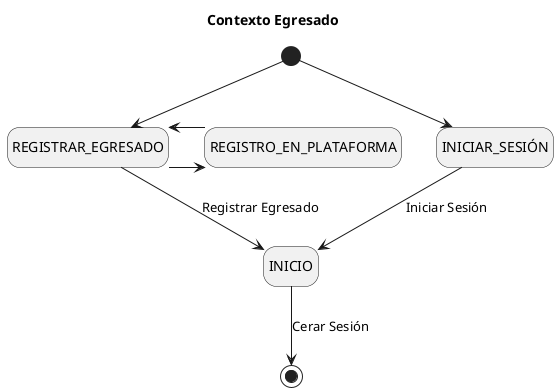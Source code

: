 @startuml Contexto
title Contexto Egresado

skinparam {
    NoteBackgroundColor #whiteSmoke
    NoteBorderColor #green
    linetype polyline
}

hide empty description

[*] --> INICIAR_SESIÓN
[*] --> REGISTRAR_EGRESADO
INICIAR_SESIÓN --> INICIO : Iniciar Sesión
REGISTRAR_EGRESADO --> INICIO : Registrar Egresado

REGISTRAR_EGRESADO -> REGISTRO_EN_PLATAFORMA
REGISTRAR_EGRESADO <- REGISTRO_EN_PLATAFORMA

INICIO --> [*] : Cerar Sesión

@enduml